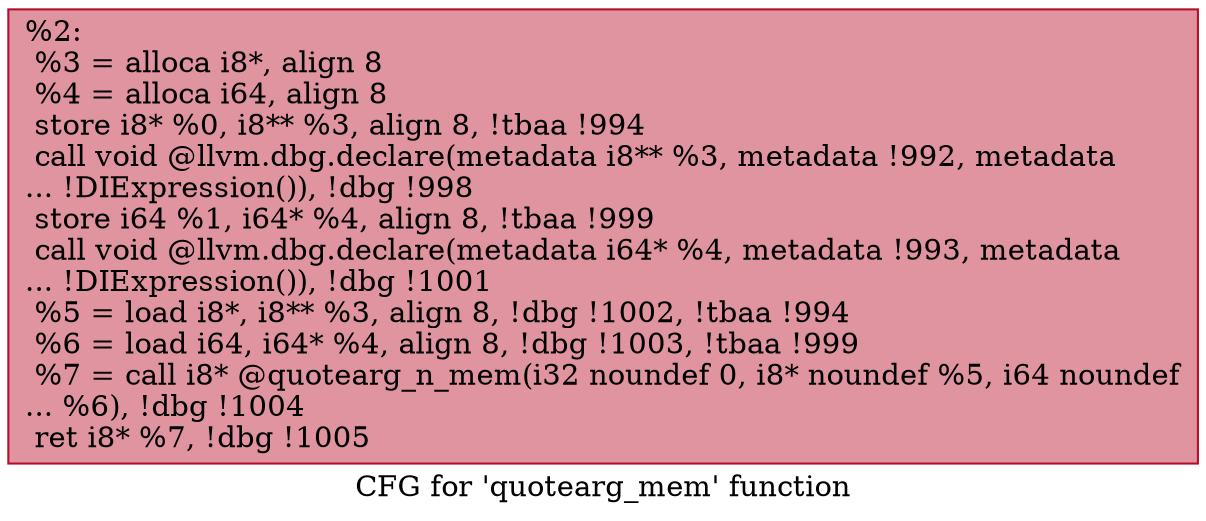 digraph "CFG for 'quotearg_mem' function" {
	label="CFG for 'quotearg_mem' function";

	Node0x12fcf90 [shape=record,color="#b70d28ff", style=filled, fillcolor="#b70d2870",label="{%2:\l  %3 = alloca i8*, align 8\l  %4 = alloca i64, align 8\l  store i8* %0, i8** %3, align 8, !tbaa !994\l  call void @llvm.dbg.declare(metadata i8** %3, metadata !992, metadata\l... !DIExpression()), !dbg !998\l  store i64 %1, i64* %4, align 8, !tbaa !999\l  call void @llvm.dbg.declare(metadata i64* %4, metadata !993, metadata\l... !DIExpression()), !dbg !1001\l  %5 = load i8*, i8** %3, align 8, !dbg !1002, !tbaa !994\l  %6 = load i64, i64* %4, align 8, !dbg !1003, !tbaa !999\l  %7 = call i8* @quotearg_n_mem(i32 noundef 0, i8* noundef %5, i64 noundef\l... %6), !dbg !1004\l  ret i8* %7, !dbg !1005\l}"];
}
